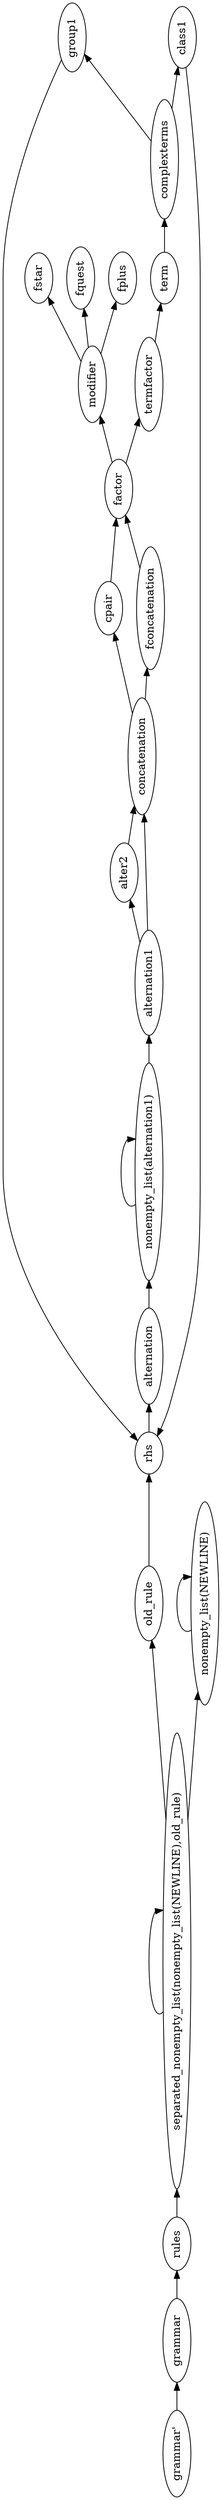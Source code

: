 digraph G {
orientation = landscape;
rankdir = LR;
ratio = compress;
nt0 [ label="grammar'" ] ;
nt1 [ label="termfactor" ] ;
nt2 [ label="term" ] ;
nt3 [ label="separated_nonempty_list(nonempty_list(NEWLINE),old_rule)" ] ;
nt4 [ label="rules" ] ;
nt5 [ label="rhs" ] ;
nt6 [ label="old_rule" ] ;
nt7 [ label="nonempty_list(alternation1)" ] ;
nt8 [ label="nonempty_list(NEWLINE)" ] ;
nt9 [ label="modifier" ] ;
nt10 [ label="group1" ] ;
nt11 [ label="grammar" ] ;
nt12 [ label="fstar" ] ;
nt13 [ label="fquest" ] ;
nt14 [ label="fplus" ] ;
nt15 [ label="fconcatenation" ] ;
nt16 [ label="factor" ] ;
nt17 [ label="cpair" ] ;
nt18 [ label="concatenation" ] ;
nt19 [ label="complexterms" ] ;
nt20 [ label="class1" ] ;
nt21 [ label="alternation1" ] ;
nt22 [ label="alternation" ] ;
nt23 [ label="alter2" ] ;
nt0 -> nt11 [ label="" ] ;
nt1 -> nt2 [ label="" ] ;
nt2 -> nt19 [ label="" ] ;
nt3 -> nt3 [ label="" ] ;
nt3 -> nt6 [ label="" ] ;
nt3 -> nt8 [ label="" ] ;
nt4 -> nt3 [ label="" ] ;
nt5 -> nt22 [ label="" ] ;
nt6 -> nt5 [ label="" ] ;
nt7 -> nt7 [ label="" ] ;
nt7 -> nt21 [ label="" ] ;
nt8 -> nt8 [ label="" ] ;
nt9 -> nt12 [ label="" ] ;
nt9 -> nt13 [ label="" ] ;
nt9 -> nt14 [ label="" ] ;
nt10 -> nt5 [ label="" ] ;
nt11 -> nt4 [ label="" ] ;
nt15 -> nt16 [ label="" ] ;
nt16 -> nt1 [ label="" ] ;
nt16 -> nt9 [ label="" ] ;
nt17 -> nt16 [ label="" ] ;
nt18 -> nt15 [ label="" ] ;
nt18 -> nt17 [ label="" ] ;
nt19 -> nt10 [ label="" ] ;
nt19 -> nt20 [ label="" ] ;
nt20 -> nt5 [ label="" ] ;
nt21 -> nt18 [ label="" ] ;
nt21 -> nt23 [ label="" ] ;
nt22 -> nt7 [ label="" ] ;
nt23 -> nt18 [ label="" ] ;

}
